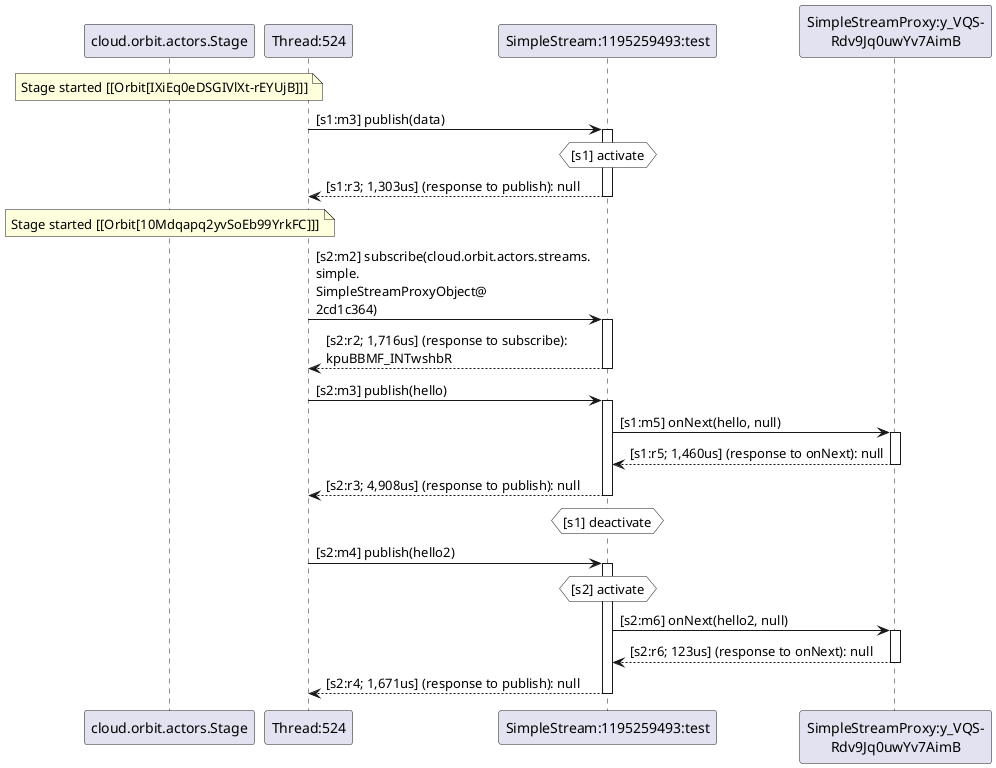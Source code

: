 @startuml
note over "cloud.orbit.actors.Stage": Stage started [[Orbit[IXiEq0eDSGIVlXt-rEYUjB]]]
"Thread:524" -> "SimpleStream:1195259493:test" : [s1:m3] publish(data)
activate "SimpleStream:1195259493:test"
hnote over "SimpleStream:1195259493:test" #white : [s1] activate
"SimpleStream:1195259493:test" --> "Thread:524" : [s1:r3; 1,303us] (response to publish): null
deactivate "SimpleStream:1195259493:test"
note over "cloud.orbit.actors.Stage": Stage started [[Orbit[10Mdqapq2yvSoEb99YrkFC]]]
"Thread:524" -> "SimpleStream:1195259493:test" : [s2:m2] subscribe(cloud.orbit.actors.streams.\nsimple.\nSimpleStreamProxyObject@\n2cd1c364)
activate "SimpleStream:1195259493:test"
"SimpleStream:1195259493:test" --> "Thread:524" : [s2:r2; 1,716us] (response to subscribe): \nkpuBBMF_INTwshbR
deactivate "SimpleStream:1195259493:test"
"Thread:524" -> "SimpleStream:1195259493:test" : [s2:m3] publish(hello)
activate "SimpleStream:1195259493:test"
"SimpleStream:1195259493:test" -> "SimpleStreamProxy:y_VQS-\nRdv9Jq0uwYv7AimB" : [s1:m5] onNext(hello, null)
activate "SimpleStreamProxy:y_VQS-\nRdv9Jq0uwYv7AimB"
"SimpleStreamProxy:y_VQS-\nRdv9Jq0uwYv7AimB" --> "SimpleStream:1195259493:test" : [s1:r5; 1,460us] (response to onNext): null
deactivate "SimpleStreamProxy:y_VQS-\nRdv9Jq0uwYv7AimB"
"SimpleStream:1195259493:test" --> "Thread:524" : [s2:r3; 4,908us] (response to publish): null
deactivate "SimpleStream:1195259493:test"
hnote over "SimpleStream:1195259493:test" #white : [s1] deactivate
"Thread:524" -> "SimpleStream:1195259493:test" : [s2:m4] publish(hello2)
activate "SimpleStream:1195259493:test"
hnote over "SimpleStream:1195259493:test" #white : [s2] activate
"SimpleStream:1195259493:test" -> "SimpleStreamProxy:y_VQS-\nRdv9Jq0uwYv7AimB" : [s2:m6] onNext(hello2, null)
activate "SimpleStreamProxy:y_VQS-\nRdv9Jq0uwYv7AimB"
"SimpleStreamProxy:y_VQS-\nRdv9Jq0uwYv7AimB" --> "SimpleStream:1195259493:test" : [s2:r6; 123us] (response to onNext): null
deactivate "SimpleStreamProxy:y_VQS-\nRdv9Jq0uwYv7AimB"
"SimpleStream:1195259493:test" --> "Thread:524" : [s2:r4; 1,671us] (response to publish): null
deactivate "SimpleStream:1195259493:test"
@enduml
